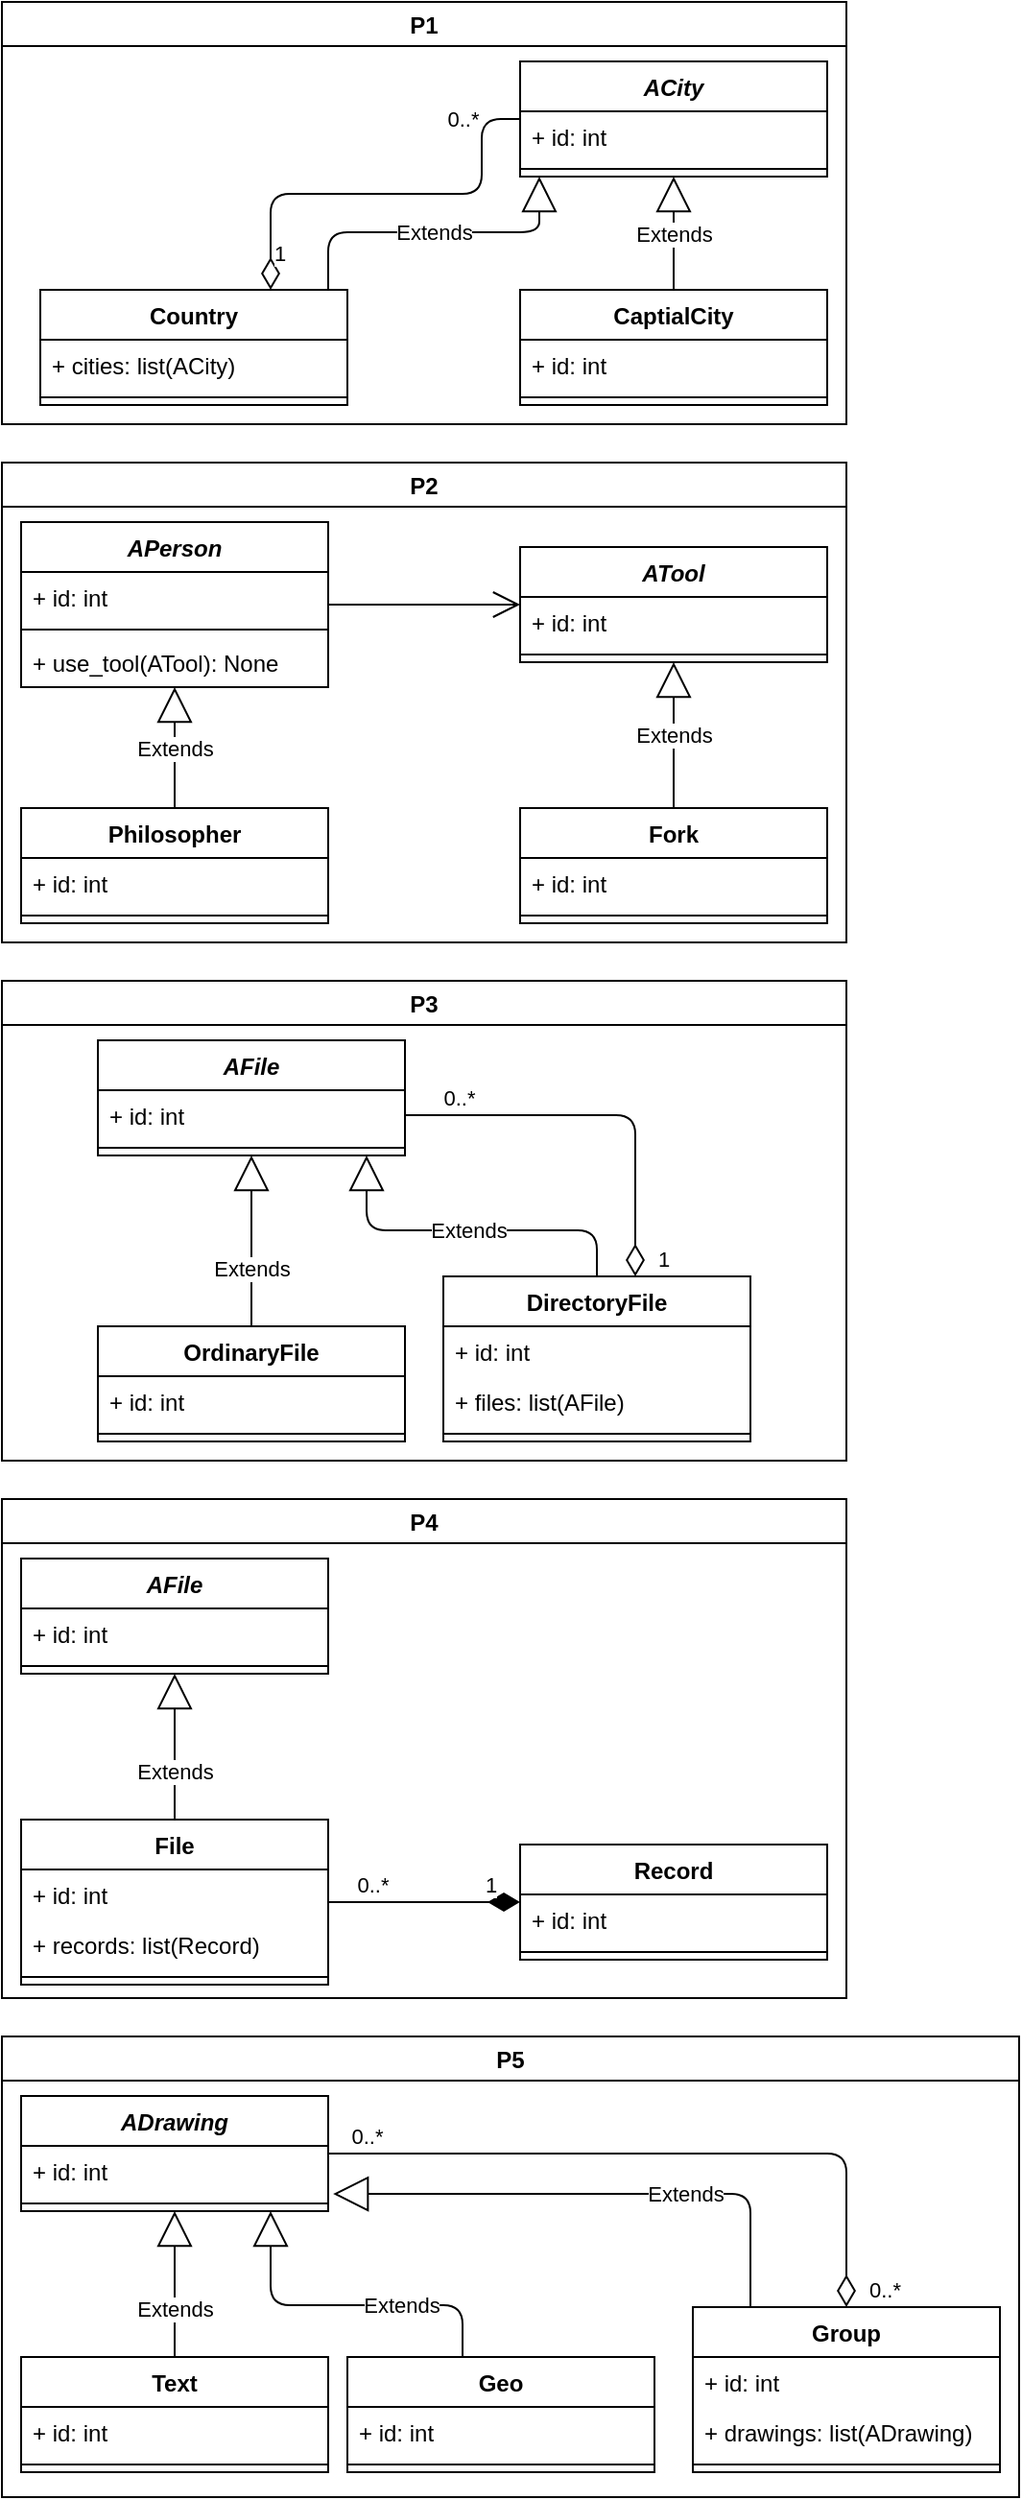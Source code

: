 <mxfile version="13.0.3" type="device"><diagram id="gMvB_mKNLRA0nCgTQPCh" name="Page-1"><mxGraphModel dx="1086" dy="816" grid="1" gridSize="10" guides="1" tooltips="1" connect="1" arrows="1" fold="1" page="1" pageScale="1" pageWidth="1169" pageHeight="1654" math="0" shadow="0"><root><mxCell id="0"/><mxCell id="1" parent="0"/><mxCell id="4UwYx47Zkee0adwzM7Wg-1" value="P1" style="swimlane;" parent="1" vertex="1"><mxGeometry x="10" y="10" width="440" height="220" as="geometry"/></mxCell><mxCell id="4UwYx47Zkee0adwzM7Wg-12" value="ACity" style="swimlane;fontStyle=3;align=center;verticalAlign=top;childLayout=stackLayout;horizontal=1;startSize=26;horizontalStack=0;resizeParent=1;resizeParentMax=0;resizeLast=0;collapsible=1;marginBottom=0;" parent="4UwYx47Zkee0adwzM7Wg-1" vertex="1"><mxGeometry x="270" y="31" width="160" height="60" as="geometry"/></mxCell><mxCell id="4UwYx47Zkee0adwzM7Wg-13" value="+ id: int" style="text;strokeColor=none;fillColor=none;align=left;verticalAlign=top;spacingLeft=4;spacingRight=4;overflow=hidden;rotatable=0;points=[[0,0.5],[1,0.5]];portConstraint=eastwest;fontStyle=0" parent="4UwYx47Zkee0adwzM7Wg-12" vertex="1"><mxGeometry y="26" width="160" height="26" as="geometry"/></mxCell><mxCell id="4UwYx47Zkee0adwzM7Wg-14" value="" style="line;strokeWidth=1;fillColor=none;align=left;verticalAlign=middle;spacingTop=-1;spacingLeft=3;spacingRight=3;rotatable=0;labelPosition=right;points=[];portConstraint=eastwest;" parent="4UwYx47Zkee0adwzM7Wg-12" vertex="1"><mxGeometry y="52" width="160" height="8" as="geometry"/></mxCell><mxCell id="4UwYx47Zkee0adwzM7Wg-5" value="Country" style="swimlane;fontStyle=1;align=center;verticalAlign=top;childLayout=stackLayout;horizontal=1;startSize=26;horizontalStack=0;resizeParent=1;resizeParentMax=0;resizeLast=0;collapsible=1;marginBottom=0;" parent="4UwYx47Zkee0adwzM7Wg-1" vertex="1"><mxGeometry x="20" y="150" width="160" height="60" as="geometry"/></mxCell><mxCell id="4UwYx47Zkee0adwzM7Wg-6" value="+ cities: list(ACity)" style="text;strokeColor=none;fillColor=none;align=left;verticalAlign=top;spacingLeft=4;spacingRight=4;overflow=hidden;rotatable=0;points=[[0,0.5],[1,0.5]];portConstraint=eastwest;fontStyle=0" parent="4UwYx47Zkee0adwzM7Wg-5" vertex="1"><mxGeometry y="26" width="160" height="26" as="geometry"/></mxCell><mxCell id="4UwYx47Zkee0adwzM7Wg-7" value="" style="line;strokeWidth=1;fillColor=none;align=left;verticalAlign=middle;spacingTop=-1;spacingLeft=3;spacingRight=3;rotatable=0;labelPosition=right;points=[];portConstraint=eastwest;" parent="4UwYx47Zkee0adwzM7Wg-5" vertex="1"><mxGeometry y="52" width="160" height="8" as="geometry"/></mxCell><mxCell id="4UwYx47Zkee0adwzM7Wg-15" value="CaptialCity" style="swimlane;fontStyle=1;align=center;verticalAlign=top;childLayout=stackLayout;horizontal=1;startSize=26;horizontalStack=0;resizeParent=1;resizeParentMax=0;resizeLast=0;collapsible=1;marginBottom=0;" parent="4UwYx47Zkee0adwzM7Wg-1" vertex="1"><mxGeometry x="270" y="150" width="160" height="60" as="geometry"/></mxCell><mxCell id="4UwYx47Zkee0adwzM7Wg-16" value="+ id: int" style="text;strokeColor=none;fillColor=none;align=left;verticalAlign=top;spacingLeft=4;spacingRight=4;overflow=hidden;rotatable=0;points=[[0,0.5],[1,0.5]];portConstraint=eastwest;fontStyle=0" parent="4UwYx47Zkee0adwzM7Wg-15" vertex="1"><mxGeometry y="26" width="160" height="26" as="geometry"/></mxCell><mxCell id="4UwYx47Zkee0adwzM7Wg-17" value="" style="line;strokeWidth=1;fillColor=none;align=left;verticalAlign=middle;spacingTop=-1;spacingLeft=3;spacingRight=3;rotatable=0;labelPosition=right;points=[];portConstraint=eastwest;" parent="4UwYx47Zkee0adwzM7Wg-15" vertex="1"><mxGeometry y="52" width="160" height="8" as="geometry"/></mxCell><mxCell id="4UwYx47Zkee0adwzM7Wg-18" value="Extends" style="endArrow=block;endSize=16;endFill=0;html=1;" parent="4UwYx47Zkee0adwzM7Wg-1" source="4UwYx47Zkee0adwzM7Wg-15" target="4UwYx47Zkee0adwzM7Wg-12" edge="1"><mxGeometry width="160" relative="1" as="geometry"><mxPoint x="-100" y="210" as="sourcePoint"/><mxPoint x="60" y="210" as="targetPoint"/></mxGeometry></mxCell><mxCell id="4UwYx47Zkee0adwzM7Wg-61" value="Extends" style="endArrow=block;endSize=16;endFill=0;html=1;edgeStyle=orthogonalEdgeStyle;startArrow=none;startFill=0;startSize=16;" parent="4UwYx47Zkee0adwzM7Wg-1" source="4UwYx47Zkee0adwzM7Wg-5" target="4UwYx47Zkee0adwzM7Wg-12" edge="1"><mxGeometry width="160" relative="1" as="geometry"><mxPoint x="-120" y="220" as="sourcePoint"/><mxPoint x="40" y="220" as="targetPoint"/><Array as="points"><mxPoint x="170" y="120"/><mxPoint x="280" y="120"/></Array></mxGeometry></mxCell><mxCell id="4UwYx47Zkee0adwzM7Wg-62" value="1" style="endArrow=none;html=1;endSize=12;startArrow=diamondThin;startSize=14;startFill=0;edgeStyle=orthogonalEdgeStyle;align=left;verticalAlign=bottom;endFill=0;" parent="4UwYx47Zkee0adwzM7Wg-1" source="4UwYx47Zkee0adwzM7Wg-5" target="4UwYx47Zkee0adwzM7Wg-12" edge="1"><mxGeometry x="-0.909" relative="1" as="geometry"><mxPoint x="-170" y="230" as="sourcePoint"/><mxPoint x="-10" y="230" as="targetPoint"/><Array as="points"><mxPoint x="140" y="100"/><mxPoint x="250" y="100"/><mxPoint x="250" y="61"/></Array><mxPoint as="offset"/></mxGeometry></mxCell><mxCell id="4UwYx47Zkee0adwzM7Wg-63" value="0..*" style="edgeLabel;html=1;align=center;verticalAlign=middle;resizable=0;points=[];" parent="4UwYx47Zkee0adwzM7Wg-62" vertex="1" connectable="0"><mxGeometry x="0.824" y="-2" relative="1" as="geometry"><mxPoint x="-10.38" y="-2.03" as="offset"/></mxGeometry></mxCell><mxCell id="4UwYx47Zkee0adwzM7Wg-24" value="P2" style="swimlane;" parent="1" vertex="1"><mxGeometry x="10" y="250" width="440" height="250" as="geometry"/></mxCell><mxCell id="4UwYx47Zkee0adwzM7Wg-28" value="ATool" style="swimlane;fontStyle=3;align=center;verticalAlign=top;childLayout=stackLayout;horizontal=1;startSize=26;horizontalStack=0;resizeParent=1;resizeParentMax=0;resizeLast=0;collapsible=1;marginBottom=0;" parent="4UwYx47Zkee0adwzM7Wg-24" vertex="1"><mxGeometry x="270" y="44" width="160" height="60" as="geometry"/></mxCell><mxCell id="4UwYx47Zkee0adwzM7Wg-29" value="+ id: int" style="text;strokeColor=none;fillColor=none;align=left;verticalAlign=top;spacingLeft=4;spacingRight=4;overflow=hidden;rotatable=0;points=[[0,0.5],[1,0.5]];portConstraint=eastwest;fontStyle=0" parent="4UwYx47Zkee0adwzM7Wg-28" vertex="1"><mxGeometry y="26" width="160" height="26" as="geometry"/></mxCell><mxCell id="4UwYx47Zkee0adwzM7Wg-30" value="" style="line;strokeWidth=1;fillColor=none;align=left;verticalAlign=middle;spacingTop=-1;spacingLeft=3;spacingRight=3;rotatable=0;labelPosition=right;points=[];portConstraint=eastwest;" parent="4UwYx47Zkee0adwzM7Wg-28" vertex="1"><mxGeometry y="52" width="160" height="8" as="geometry"/></mxCell><mxCell id="4UwYx47Zkee0adwzM7Wg-25" value="APerson" style="swimlane;fontStyle=3;align=center;verticalAlign=top;childLayout=stackLayout;horizontal=1;startSize=26;horizontalStack=0;resizeParent=1;resizeParentMax=0;resizeLast=0;collapsible=1;marginBottom=0;" parent="4UwYx47Zkee0adwzM7Wg-24" vertex="1"><mxGeometry x="10" y="31" width="160" height="86" as="geometry"/></mxCell><mxCell id="4UwYx47Zkee0adwzM7Wg-26" value="+ id: int" style="text;strokeColor=none;fillColor=none;align=left;verticalAlign=top;spacingLeft=4;spacingRight=4;overflow=hidden;rotatable=0;points=[[0,0.5],[1,0.5]];portConstraint=eastwest;fontStyle=0" parent="4UwYx47Zkee0adwzM7Wg-25" vertex="1"><mxGeometry y="26" width="160" height="26" as="geometry"/></mxCell><mxCell id="4UwYx47Zkee0adwzM7Wg-27" value="" style="line;strokeWidth=1;fillColor=none;align=left;verticalAlign=middle;spacingTop=-1;spacingLeft=3;spacingRight=3;rotatable=0;labelPosition=right;points=[];portConstraint=eastwest;" parent="4UwYx47Zkee0adwzM7Wg-25" vertex="1"><mxGeometry y="52" width="160" height="8" as="geometry"/></mxCell><mxCell id="4UwYx47Zkee0adwzM7Wg-36" value="+ use_tool(ATool): None" style="text;strokeColor=none;fillColor=none;align=left;verticalAlign=top;spacingLeft=4;spacingRight=4;overflow=hidden;rotatable=0;points=[[0,0.5],[1,0.5]];portConstraint=eastwest;fontStyle=0" parent="4UwYx47Zkee0adwzM7Wg-25" vertex="1"><mxGeometry y="60" width="160" height="26" as="geometry"/></mxCell><mxCell id="4UwYx47Zkee0adwzM7Wg-31" value="Philosopher" style="swimlane;fontStyle=1;align=center;verticalAlign=top;childLayout=stackLayout;horizontal=1;startSize=26;horizontalStack=0;resizeParent=1;resizeParentMax=0;resizeLast=0;collapsible=1;marginBottom=0;" parent="4UwYx47Zkee0adwzM7Wg-24" vertex="1"><mxGeometry x="10" y="180" width="160" height="60" as="geometry"/></mxCell><mxCell id="4UwYx47Zkee0adwzM7Wg-32" value="+ id: int" style="text;strokeColor=none;fillColor=none;align=left;verticalAlign=top;spacingLeft=4;spacingRight=4;overflow=hidden;rotatable=0;points=[[0,0.5],[1,0.5]];portConstraint=eastwest;fontStyle=0" parent="4UwYx47Zkee0adwzM7Wg-31" vertex="1"><mxGeometry y="26" width="160" height="26" as="geometry"/></mxCell><mxCell id="4UwYx47Zkee0adwzM7Wg-33" value="" style="line;strokeWidth=1;fillColor=none;align=left;verticalAlign=middle;spacingTop=-1;spacingLeft=3;spacingRight=3;rotatable=0;labelPosition=right;points=[];portConstraint=eastwest;" parent="4UwYx47Zkee0adwzM7Wg-31" vertex="1"><mxGeometry y="52" width="160" height="8" as="geometry"/></mxCell><mxCell id="4UwYx47Zkee0adwzM7Wg-38" value="Fork" style="swimlane;fontStyle=1;align=center;verticalAlign=top;childLayout=stackLayout;horizontal=1;startSize=26;horizontalStack=0;resizeParent=1;resizeParentMax=0;resizeLast=0;collapsible=1;marginBottom=0;" parent="4UwYx47Zkee0adwzM7Wg-24" vertex="1"><mxGeometry x="270" y="180" width="160" height="60" as="geometry"/></mxCell><mxCell id="4UwYx47Zkee0adwzM7Wg-39" value="+ id: int" style="text;strokeColor=none;fillColor=none;align=left;verticalAlign=top;spacingLeft=4;spacingRight=4;overflow=hidden;rotatable=0;points=[[0,0.5],[1,0.5]];portConstraint=eastwest;fontStyle=0" parent="4UwYx47Zkee0adwzM7Wg-38" vertex="1"><mxGeometry y="26" width="160" height="26" as="geometry"/></mxCell><mxCell id="4UwYx47Zkee0adwzM7Wg-40" value="" style="line;strokeWidth=1;fillColor=none;align=left;verticalAlign=middle;spacingTop=-1;spacingLeft=3;spacingRight=3;rotatable=0;labelPosition=right;points=[];portConstraint=eastwest;" parent="4UwYx47Zkee0adwzM7Wg-38" vertex="1"><mxGeometry y="52" width="160" height="8" as="geometry"/></mxCell><mxCell id="4UwYx47Zkee0adwzM7Wg-34" value="Extends" style="endArrow=block;endSize=16;endFill=0;html=1;" parent="4UwYx47Zkee0adwzM7Wg-24" source="4UwYx47Zkee0adwzM7Wg-31" target="4UwYx47Zkee0adwzM7Wg-25" edge="1"><mxGeometry width="160" relative="1" as="geometry"><mxPoint x="-210" y="140" as="sourcePoint"/><mxPoint x="-50" y="140" as="targetPoint"/></mxGeometry></mxCell><mxCell id="4UwYx47Zkee0adwzM7Wg-37" value="" style="endArrow=open;endSize=12;html=1;" parent="4UwYx47Zkee0adwzM7Wg-24" source="4UwYx47Zkee0adwzM7Wg-25" target="4UwYx47Zkee0adwzM7Wg-28" edge="1"><mxGeometry x="-0.232" y="-32" width="160" relative="1" as="geometry"><mxPoint x="-240" y="90" as="sourcePoint"/><mxPoint x="-80" y="90" as="targetPoint"/><mxPoint as="offset"/></mxGeometry></mxCell><mxCell id="4UwYx47Zkee0adwzM7Wg-41" value="Extends" style="endArrow=block;endSize=16;endFill=0;html=1;" parent="4UwYx47Zkee0adwzM7Wg-24" source="4UwYx47Zkee0adwzM7Wg-38" target="4UwYx47Zkee0adwzM7Wg-28" edge="1"><mxGeometry width="160" relative="1" as="geometry"><mxPoint x="100" y="160" as="sourcePoint"/><mxPoint x="100" y="127.0" as="targetPoint"/></mxGeometry></mxCell><mxCell id="4UwYx47Zkee0adwzM7Wg-42" value="P3" style="swimlane;" parent="1" vertex="1"><mxGeometry x="10" y="520" width="440" height="250" as="geometry"/></mxCell><mxCell id="4UwYx47Zkee0adwzM7Wg-53" value="DirectoryFile" style="swimlane;fontStyle=1;align=center;verticalAlign=top;childLayout=stackLayout;horizontal=1;startSize=26;horizontalStack=0;resizeParent=1;resizeParentMax=0;resizeLast=0;collapsible=1;marginBottom=0;" parent="4UwYx47Zkee0adwzM7Wg-42" vertex="1"><mxGeometry x="230" y="154" width="160" height="86" as="geometry"/></mxCell><mxCell id="4UwYx47Zkee0adwzM7Wg-54" value="+ id: int" style="text;strokeColor=none;fillColor=none;align=left;verticalAlign=top;spacingLeft=4;spacingRight=4;overflow=hidden;rotatable=0;points=[[0,0.5],[1,0.5]];portConstraint=eastwest;fontStyle=0" parent="4UwYx47Zkee0adwzM7Wg-53" vertex="1"><mxGeometry y="26" width="160" height="26" as="geometry"/></mxCell><mxCell id="4UwYx47Zkee0adwzM7Wg-98" value="+ files: list(AFile)" style="text;strokeColor=none;fillColor=none;align=left;verticalAlign=top;spacingLeft=4;spacingRight=4;overflow=hidden;rotatable=0;points=[[0,0.5],[1,0.5]];portConstraint=eastwest;fontStyle=0" parent="4UwYx47Zkee0adwzM7Wg-53" vertex="1"><mxGeometry y="52" width="160" height="26" as="geometry"/></mxCell><mxCell id="4UwYx47Zkee0adwzM7Wg-55" value="" style="line;strokeWidth=1;fillColor=none;align=left;verticalAlign=middle;spacingTop=-1;spacingLeft=3;spacingRight=3;rotatable=0;labelPosition=right;points=[];portConstraint=eastwest;" parent="4UwYx47Zkee0adwzM7Wg-53" vertex="1"><mxGeometry y="78" width="160" height="8" as="geometry"/></mxCell><mxCell id="4UwYx47Zkee0adwzM7Wg-50" value="OrdinaryFile" style="swimlane;fontStyle=1;align=center;verticalAlign=top;childLayout=stackLayout;horizontal=1;startSize=26;horizontalStack=0;resizeParent=1;resizeParentMax=0;resizeLast=0;collapsible=1;marginBottom=0;" parent="4UwYx47Zkee0adwzM7Wg-42" vertex="1"><mxGeometry x="50" y="180" width="160" height="60" as="geometry"/></mxCell><mxCell id="4UwYx47Zkee0adwzM7Wg-51" value="+ id: int" style="text;strokeColor=none;fillColor=none;align=left;verticalAlign=top;spacingLeft=4;spacingRight=4;overflow=hidden;rotatable=0;points=[[0,0.5],[1,0.5]];portConstraint=eastwest;fontStyle=0" parent="4UwYx47Zkee0adwzM7Wg-50" vertex="1"><mxGeometry y="26" width="160" height="26" as="geometry"/></mxCell><mxCell id="4UwYx47Zkee0adwzM7Wg-52" value="" style="line;strokeWidth=1;fillColor=none;align=left;verticalAlign=middle;spacingTop=-1;spacingLeft=3;spacingRight=3;rotatable=0;labelPosition=right;points=[];portConstraint=eastwest;" parent="4UwYx47Zkee0adwzM7Wg-50" vertex="1"><mxGeometry y="52" width="160" height="8" as="geometry"/></mxCell><mxCell id="4UwYx47Zkee0adwzM7Wg-46" value="AFile" style="swimlane;fontStyle=3;align=center;verticalAlign=top;childLayout=stackLayout;horizontal=1;startSize=26;horizontalStack=0;resizeParent=1;resizeParentMax=0;resizeLast=0;collapsible=1;marginBottom=0;" parent="4UwYx47Zkee0adwzM7Wg-42" vertex="1"><mxGeometry x="50" y="31" width="160" height="60" as="geometry"/></mxCell><mxCell id="4UwYx47Zkee0adwzM7Wg-47" value="+ id: int" style="text;strokeColor=none;fillColor=none;align=left;verticalAlign=top;spacingLeft=4;spacingRight=4;overflow=hidden;rotatable=0;points=[[0,0.5],[1,0.5]];portConstraint=eastwest;fontStyle=0" parent="4UwYx47Zkee0adwzM7Wg-46" vertex="1"><mxGeometry y="26" width="160" height="26" as="geometry"/></mxCell><mxCell id="4UwYx47Zkee0adwzM7Wg-48" value="" style="line;strokeWidth=1;fillColor=none;align=left;verticalAlign=middle;spacingTop=-1;spacingLeft=3;spacingRight=3;rotatable=0;labelPosition=right;points=[];portConstraint=eastwest;" parent="4UwYx47Zkee0adwzM7Wg-46" vertex="1"><mxGeometry y="52" width="160" height="8" as="geometry"/></mxCell><mxCell id="4UwYx47Zkee0adwzM7Wg-56" value="Extends" style="endArrow=block;endSize=16;endFill=0;html=1;" parent="4UwYx47Zkee0adwzM7Wg-42" source="4UwYx47Zkee0adwzM7Wg-50" target="4UwYx47Zkee0adwzM7Wg-46" edge="1"><mxGeometry x="-0.326" width="160" relative="1" as="geometry"><mxPoint x="-170" y="140" as="sourcePoint"/><mxPoint x="-10" y="140" as="targetPoint"/><mxPoint as="offset"/></mxGeometry></mxCell><mxCell id="4UwYx47Zkee0adwzM7Wg-58" value="Extends" style="endArrow=block;endSize=16;endFill=0;html=1;rounded=1;jumpStyle=none;edgeStyle=orthogonalEdgeStyle;exitX=0.5;exitY=0;exitDx=0;exitDy=0;" parent="4UwYx47Zkee0adwzM7Wg-42" source="4UwYx47Zkee0adwzM7Wg-53" target="4UwYx47Zkee0adwzM7Wg-46" edge="1"><mxGeometry width="160" relative="1" as="geometry"><mxPoint x="140" y="160" as="sourcePoint"/><mxPoint x="390" y="104" as="targetPoint"/><Array as="points"><mxPoint x="310" y="130"/><mxPoint x="190" y="130"/></Array></mxGeometry></mxCell><mxCell id="4UwYx47Zkee0adwzM7Wg-60" value="1" style="endArrow=none;html=1;endSize=12;startArrow=diamondThin;startSize=14;startFill=0;edgeStyle=orthogonalEdgeStyle;align=left;verticalAlign=bottom;endFill=0;" parent="4UwYx47Zkee0adwzM7Wg-42" source="4UwYx47Zkee0adwzM7Wg-53" target="4UwYx47Zkee0adwzM7Wg-46" edge="1"><mxGeometry x="-0.176" y="85" relative="1" as="geometry"><mxPoint x="550" y="90" as="sourcePoint"/><mxPoint x="710" y="90" as="targetPoint"/><Array as="points"><mxPoint x="330" y="70"/></Array><mxPoint x="10" y="-1" as="offset"/></mxGeometry></mxCell><mxCell id="4UwYx47Zkee0adwzM7Wg-64" value="0..*" style="edgeLabel;html=1;align=center;verticalAlign=middle;resizable=0;points=[];" parent="4UwYx47Zkee0adwzM7Wg-60" vertex="1" connectable="0"><mxGeometry x="0.781" y="1" relative="1" as="geometry"><mxPoint x="4.79" y="-10" as="offset"/></mxGeometry></mxCell><mxCell id="4UwYx47Zkee0adwzM7Wg-65" value="P4" style="swimlane;" parent="1" vertex="1"><mxGeometry x="10" y="790" width="440" height="260" as="geometry"/></mxCell><mxCell id="4UwYx47Zkee0adwzM7Wg-72" value="AFile" style="swimlane;fontStyle=3;align=center;verticalAlign=top;childLayout=stackLayout;horizontal=1;startSize=26;horizontalStack=0;resizeParent=1;resizeParentMax=0;resizeLast=0;collapsible=1;marginBottom=0;" parent="4UwYx47Zkee0adwzM7Wg-65" vertex="1"><mxGeometry x="10" y="31" width="160" height="60" as="geometry"/></mxCell><mxCell id="4UwYx47Zkee0adwzM7Wg-73" value="+ id: int" style="text;strokeColor=none;fillColor=none;align=left;verticalAlign=top;spacingLeft=4;spacingRight=4;overflow=hidden;rotatable=0;points=[[0,0.5],[1,0.5]];portConstraint=eastwest;fontStyle=0" parent="4UwYx47Zkee0adwzM7Wg-72" vertex="1"><mxGeometry y="26" width="160" height="26" as="geometry"/></mxCell><mxCell id="4UwYx47Zkee0adwzM7Wg-74" value="" style="line;strokeWidth=1;fillColor=none;align=left;verticalAlign=middle;spacingTop=-1;spacingLeft=3;spacingRight=3;rotatable=0;labelPosition=right;points=[];portConstraint=eastwest;" parent="4UwYx47Zkee0adwzM7Wg-72" vertex="1"><mxGeometry y="52" width="160" height="8" as="geometry"/></mxCell><mxCell id="4UwYx47Zkee0adwzM7Wg-69" value="Record" style="swimlane;fontStyle=1;align=center;verticalAlign=top;childLayout=stackLayout;horizontal=1;startSize=26;horizontalStack=0;resizeParent=1;resizeParentMax=0;resizeLast=0;collapsible=1;marginBottom=0;" parent="4UwYx47Zkee0adwzM7Wg-65" vertex="1"><mxGeometry x="270" y="180" width="160" height="60" as="geometry"/></mxCell><mxCell id="4UwYx47Zkee0adwzM7Wg-70" value="+ id: int" style="text;strokeColor=none;fillColor=none;align=left;verticalAlign=top;spacingLeft=4;spacingRight=4;overflow=hidden;rotatable=0;points=[[0,0.5],[1,0.5]];portConstraint=eastwest;fontStyle=0" parent="4UwYx47Zkee0adwzM7Wg-69" vertex="1"><mxGeometry y="26" width="160" height="26" as="geometry"/></mxCell><mxCell id="4UwYx47Zkee0adwzM7Wg-71" value="" style="line;strokeWidth=1;fillColor=none;align=left;verticalAlign=middle;spacingTop=-1;spacingLeft=3;spacingRight=3;rotatable=0;labelPosition=right;points=[];portConstraint=eastwest;" parent="4UwYx47Zkee0adwzM7Wg-69" vertex="1"><mxGeometry y="52" width="160" height="8" as="geometry"/></mxCell><mxCell id="4UwYx47Zkee0adwzM7Wg-66" value="File" style="swimlane;fontStyle=1;align=center;verticalAlign=top;childLayout=stackLayout;horizontal=1;startSize=26;horizontalStack=0;resizeParent=1;resizeParentMax=0;resizeLast=0;collapsible=1;marginBottom=0;" parent="4UwYx47Zkee0adwzM7Wg-65" vertex="1"><mxGeometry x="10" y="167" width="160" height="86" as="geometry"/></mxCell><mxCell id="4UwYx47Zkee0adwzM7Wg-67" value="+ id: int" style="text;strokeColor=none;fillColor=none;align=left;verticalAlign=top;spacingLeft=4;spacingRight=4;overflow=hidden;rotatable=0;points=[[0,0.5],[1,0.5]];portConstraint=eastwest;fontStyle=0" parent="4UwYx47Zkee0adwzM7Wg-66" vertex="1"><mxGeometry y="26" width="160" height="26" as="geometry"/></mxCell><mxCell id="4UwYx47Zkee0adwzM7Wg-79" value="+ records: list(Record)" style="text;strokeColor=none;fillColor=none;align=left;verticalAlign=top;spacingLeft=4;spacingRight=4;overflow=hidden;rotatable=0;points=[[0,0.5],[1,0.5]];portConstraint=eastwest;fontStyle=0" parent="4UwYx47Zkee0adwzM7Wg-66" vertex="1"><mxGeometry y="52" width="160" height="26" as="geometry"/></mxCell><mxCell id="4UwYx47Zkee0adwzM7Wg-68" value="" style="line;strokeWidth=1;fillColor=none;align=left;verticalAlign=middle;spacingTop=-1;spacingLeft=3;spacingRight=3;rotatable=0;labelPosition=right;points=[];portConstraint=eastwest;" parent="4UwYx47Zkee0adwzM7Wg-66" vertex="1"><mxGeometry y="78" width="160" height="8" as="geometry"/></mxCell><mxCell id="4UwYx47Zkee0adwzM7Wg-75" value="Extends" style="endArrow=block;endSize=16;endFill=0;html=1;" parent="4UwYx47Zkee0adwzM7Wg-65" source="4UwYx47Zkee0adwzM7Wg-66" target="4UwYx47Zkee0adwzM7Wg-72" edge="1"><mxGeometry x="-0.326" width="160" relative="1" as="geometry"><mxPoint x="-210" y="140" as="sourcePoint"/><mxPoint x="-50" y="140" as="targetPoint"/><mxPoint as="offset"/></mxGeometry></mxCell><mxCell id="4UwYx47Zkee0adwzM7Wg-77" value="1" style="endArrow=none;html=1;endSize=12;startArrow=diamondThin;startSize=14;startFill=1;edgeStyle=orthogonalEdgeStyle;align=left;verticalAlign=bottom;endFill=0;" parent="4UwYx47Zkee0adwzM7Wg-65" source="4UwYx47Zkee0adwzM7Wg-69" target="4UwYx47Zkee0adwzM7Wg-66" edge="1"><mxGeometry x="0.399" y="-50" relative="1" as="geometry"><mxPoint x="510" y="90" as="sourcePoint"/><mxPoint x="670" y="90" as="targetPoint"/><Array as="points"><mxPoint x="200" y="210"/><mxPoint x="200" y="210"/></Array><mxPoint x="50" y="50" as="offset"/></mxGeometry></mxCell><mxCell id="4UwYx47Zkee0adwzM7Wg-78" value="0..*" style="edgeLabel;html=1;align=center;verticalAlign=middle;resizable=0;points=[];" parent="4UwYx47Zkee0adwzM7Wg-77" vertex="1" connectable="0"><mxGeometry x="0.781" y="1" relative="1" as="geometry"><mxPoint x="12.07" y="-10" as="offset"/></mxGeometry></mxCell><mxCell id="4UwYx47Zkee0adwzM7Wg-80" value="P5" style="swimlane;" parent="1" vertex="1"><mxGeometry x="10" y="1070" width="530" height="240" as="geometry"/></mxCell><mxCell id="4UwYx47Zkee0adwzM7Wg-81" value="ADrawing" style="swimlane;fontStyle=3;align=center;verticalAlign=top;childLayout=stackLayout;horizontal=1;startSize=26;horizontalStack=0;resizeParent=1;resizeParentMax=0;resizeLast=0;collapsible=1;marginBottom=0;" parent="4UwYx47Zkee0adwzM7Wg-80" vertex="1"><mxGeometry x="10" y="31" width="160" height="60" as="geometry"/></mxCell><mxCell id="4UwYx47Zkee0adwzM7Wg-82" value="+ id: int" style="text;strokeColor=none;fillColor=none;align=left;verticalAlign=top;spacingLeft=4;spacingRight=4;overflow=hidden;rotatable=0;points=[[0,0.5],[1,0.5]];portConstraint=eastwest;fontStyle=0" parent="4UwYx47Zkee0adwzM7Wg-81" vertex="1"><mxGeometry y="26" width="160" height="26" as="geometry"/></mxCell><mxCell id="4UwYx47Zkee0adwzM7Wg-83" value="" style="line;strokeWidth=1;fillColor=none;align=left;verticalAlign=middle;spacingTop=-1;spacingLeft=3;spacingRight=3;rotatable=0;labelPosition=right;points=[];portConstraint=eastwest;" parent="4UwYx47Zkee0adwzM7Wg-81" vertex="1"><mxGeometry y="52" width="160" height="8" as="geometry"/></mxCell><mxCell id="4UwYx47Zkee0adwzM7Wg-84" value="Group" style="swimlane;fontStyle=1;align=center;verticalAlign=top;childLayout=stackLayout;horizontal=1;startSize=26;horizontalStack=0;resizeParent=1;resizeParentMax=0;resizeLast=0;collapsible=1;marginBottom=0;" parent="4UwYx47Zkee0adwzM7Wg-80" vertex="1"><mxGeometry x="360" y="141" width="160" height="86" as="geometry"/></mxCell><mxCell id="4UwYx47Zkee0adwzM7Wg-85" value="+ id: int" style="text;strokeColor=none;fillColor=none;align=left;verticalAlign=top;spacingLeft=4;spacingRight=4;overflow=hidden;rotatable=0;points=[[0,0.5],[1,0.5]];portConstraint=eastwest;fontStyle=0" parent="4UwYx47Zkee0adwzM7Wg-84" vertex="1"><mxGeometry y="26" width="160" height="26" as="geometry"/></mxCell><mxCell id="4UwYx47Zkee0adwzM7Wg-97" value="+ drawings: list(ADrawing)" style="text;strokeColor=none;fillColor=none;align=left;verticalAlign=top;spacingLeft=4;spacingRight=4;overflow=hidden;rotatable=0;points=[[0,0.5],[1,0.5]];portConstraint=eastwest;fontStyle=0" parent="4UwYx47Zkee0adwzM7Wg-84" vertex="1"><mxGeometry y="52" width="160" height="26" as="geometry"/></mxCell><mxCell id="4UwYx47Zkee0adwzM7Wg-86" value="" style="line;strokeWidth=1;fillColor=none;align=left;verticalAlign=middle;spacingTop=-1;spacingLeft=3;spacingRight=3;rotatable=0;labelPosition=right;points=[];portConstraint=eastwest;" parent="4UwYx47Zkee0adwzM7Wg-84" vertex="1"><mxGeometry y="78" width="160" height="8" as="geometry"/></mxCell><mxCell id="4UwYx47Zkee0adwzM7Wg-94" value="Geo" style="swimlane;fontStyle=1;align=center;verticalAlign=top;childLayout=stackLayout;horizontal=1;startSize=26;horizontalStack=0;resizeParent=1;resizeParentMax=0;resizeLast=0;collapsible=1;marginBottom=0;" parent="4UwYx47Zkee0adwzM7Wg-80" vertex="1"><mxGeometry x="180" y="167" width="160" height="60" as="geometry"/></mxCell><mxCell id="4UwYx47Zkee0adwzM7Wg-95" value="+ id: int" style="text;strokeColor=none;fillColor=none;align=left;verticalAlign=top;spacingLeft=4;spacingRight=4;overflow=hidden;rotatable=0;points=[[0,0.5],[1,0.5]];portConstraint=eastwest;fontStyle=0" parent="4UwYx47Zkee0adwzM7Wg-94" vertex="1"><mxGeometry y="26" width="160" height="26" as="geometry"/></mxCell><mxCell id="4UwYx47Zkee0adwzM7Wg-96" value="" style="line;strokeWidth=1;fillColor=none;align=left;verticalAlign=middle;spacingTop=-1;spacingLeft=3;spacingRight=3;rotatable=0;labelPosition=right;points=[];portConstraint=eastwest;" parent="4UwYx47Zkee0adwzM7Wg-94" vertex="1"><mxGeometry y="52" width="160" height="8" as="geometry"/></mxCell><mxCell id="4UwYx47Zkee0adwzM7Wg-87" value="Text" style="swimlane;fontStyle=1;align=center;verticalAlign=top;childLayout=stackLayout;horizontal=1;startSize=26;horizontalStack=0;resizeParent=1;resizeParentMax=0;resizeLast=0;collapsible=1;marginBottom=0;" parent="4UwYx47Zkee0adwzM7Wg-80" vertex="1"><mxGeometry x="10" y="167" width="160" height="60" as="geometry"/></mxCell><mxCell id="4UwYx47Zkee0adwzM7Wg-88" value="+ id: int" style="text;strokeColor=none;fillColor=none;align=left;verticalAlign=top;spacingLeft=4;spacingRight=4;overflow=hidden;rotatable=0;points=[[0,0.5],[1,0.5]];portConstraint=eastwest;fontStyle=0" parent="4UwYx47Zkee0adwzM7Wg-87" vertex="1"><mxGeometry y="26" width="160" height="26" as="geometry"/></mxCell><mxCell id="4UwYx47Zkee0adwzM7Wg-90" value="" style="line;strokeWidth=1;fillColor=none;align=left;verticalAlign=middle;spacingTop=-1;spacingLeft=3;spacingRight=3;rotatable=0;labelPosition=right;points=[];portConstraint=eastwest;" parent="4UwYx47Zkee0adwzM7Wg-87" vertex="1"><mxGeometry y="52" width="160" height="8" as="geometry"/></mxCell><mxCell id="4UwYx47Zkee0adwzM7Wg-91" value="Extends" style="endArrow=block;endSize=16;endFill=0;html=1;" parent="4UwYx47Zkee0adwzM7Wg-80" source="4UwYx47Zkee0adwzM7Wg-87" target="4UwYx47Zkee0adwzM7Wg-81" edge="1"><mxGeometry x="-0.326" width="160" relative="1" as="geometry"><mxPoint x="-210" y="140" as="sourcePoint"/><mxPoint x="-50" y="140" as="targetPoint"/><mxPoint as="offset"/></mxGeometry></mxCell><mxCell id="4UwYx47Zkee0adwzM7Wg-99" value="Extends" style="endArrow=block;endSize=16;endFill=0;html=1;edgeStyle=orthogonalEdgeStyle;" parent="4UwYx47Zkee0adwzM7Wg-80" source="4UwYx47Zkee0adwzM7Wg-94" target="4UwYx47Zkee0adwzM7Wg-81" edge="1"><mxGeometry x="-0.326" width="160" relative="1" as="geometry"><mxPoint x="200" y="120" as="sourcePoint"/><mxPoint x="140" y="90" as="targetPoint"/><mxPoint as="offset"/><Array as="points"><mxPoint x="240" y="140"/><mxPoint x="140" y="140"/></Array></mxGeometry></mxCell><mxCell id="4UwYx47Zkee0adwzM7Wg-100" value="Extends" style="endArrow=block;endSize=16;endFill=0;html=1;edgeStyle=orthogonalEdgeStyle;entryX=1.016;entryY=0.962;entryDx=0;entryDy=0;entryPerimeter=0;" parent="4UwYx47Zkee0adwzM7Wg-80" source="4UwYx47Zkee0adwzM7Wg-84" target="4UwYx47Zkee0adwzM7Wg-82" edge="1"><mxGeometry x="-0.326" width="160" relative="1" as="geometry"><mxPoint x="232.5" y="177" as="sourcePoint"/><mxPoint x="180" y="80" as="targetPoint"/><mxPoint as="offset"/><Array as="points"><mxPoint x="390" y="82"/></Array></mxGeometry></mxCell><mxCell id="4UwYx47Zkee0adwzM7Wg-101" value="0..*" style="endArrow=none;html=1;endSize=12;startArrow=diamondThin;startSize=14;startFill=0;edgeStyle=orthogonalEdgeStyle;align=left;verticalAlign=bottom;endFill=0;" parent="4UwYx47Zkee0adwzM7Wg-80" source="4UwYx47Zkee0adwzM7Wg-84" target="4UwYx47Zkee0adwzM7Wg-81" edge="1"><mxGeometry x="-0.543" y="81" relative="1" as="geometry"><mxPoint x="280" y="-60" as="sourcePoint"/><mxPoint x="180" y="-60" as="targetPoint"/><Array as="points"><mxPoint x="440" y="61"/></Array><mxPoint x="10" y="-1" as="offset"/></mxGeometry></mxCell><mxCell id="4UwYx47Zkee0adwzM7Wg-102" value="0..*" style="edgeLabel;html=1;align=center;verticalAlign=middle;resizable=0;points=[];" parent="4UwYx47Zkee0adwzM7Wg-101" vertex="1" connectable="0"><mxGeometry x="0.781" y="1" relative="1" as="geometry"><mxPoint x="-18.33" y="-10" as="offset"/></mxGeometry></mxCell></root></mxGraphModel></diagram></mxfile>